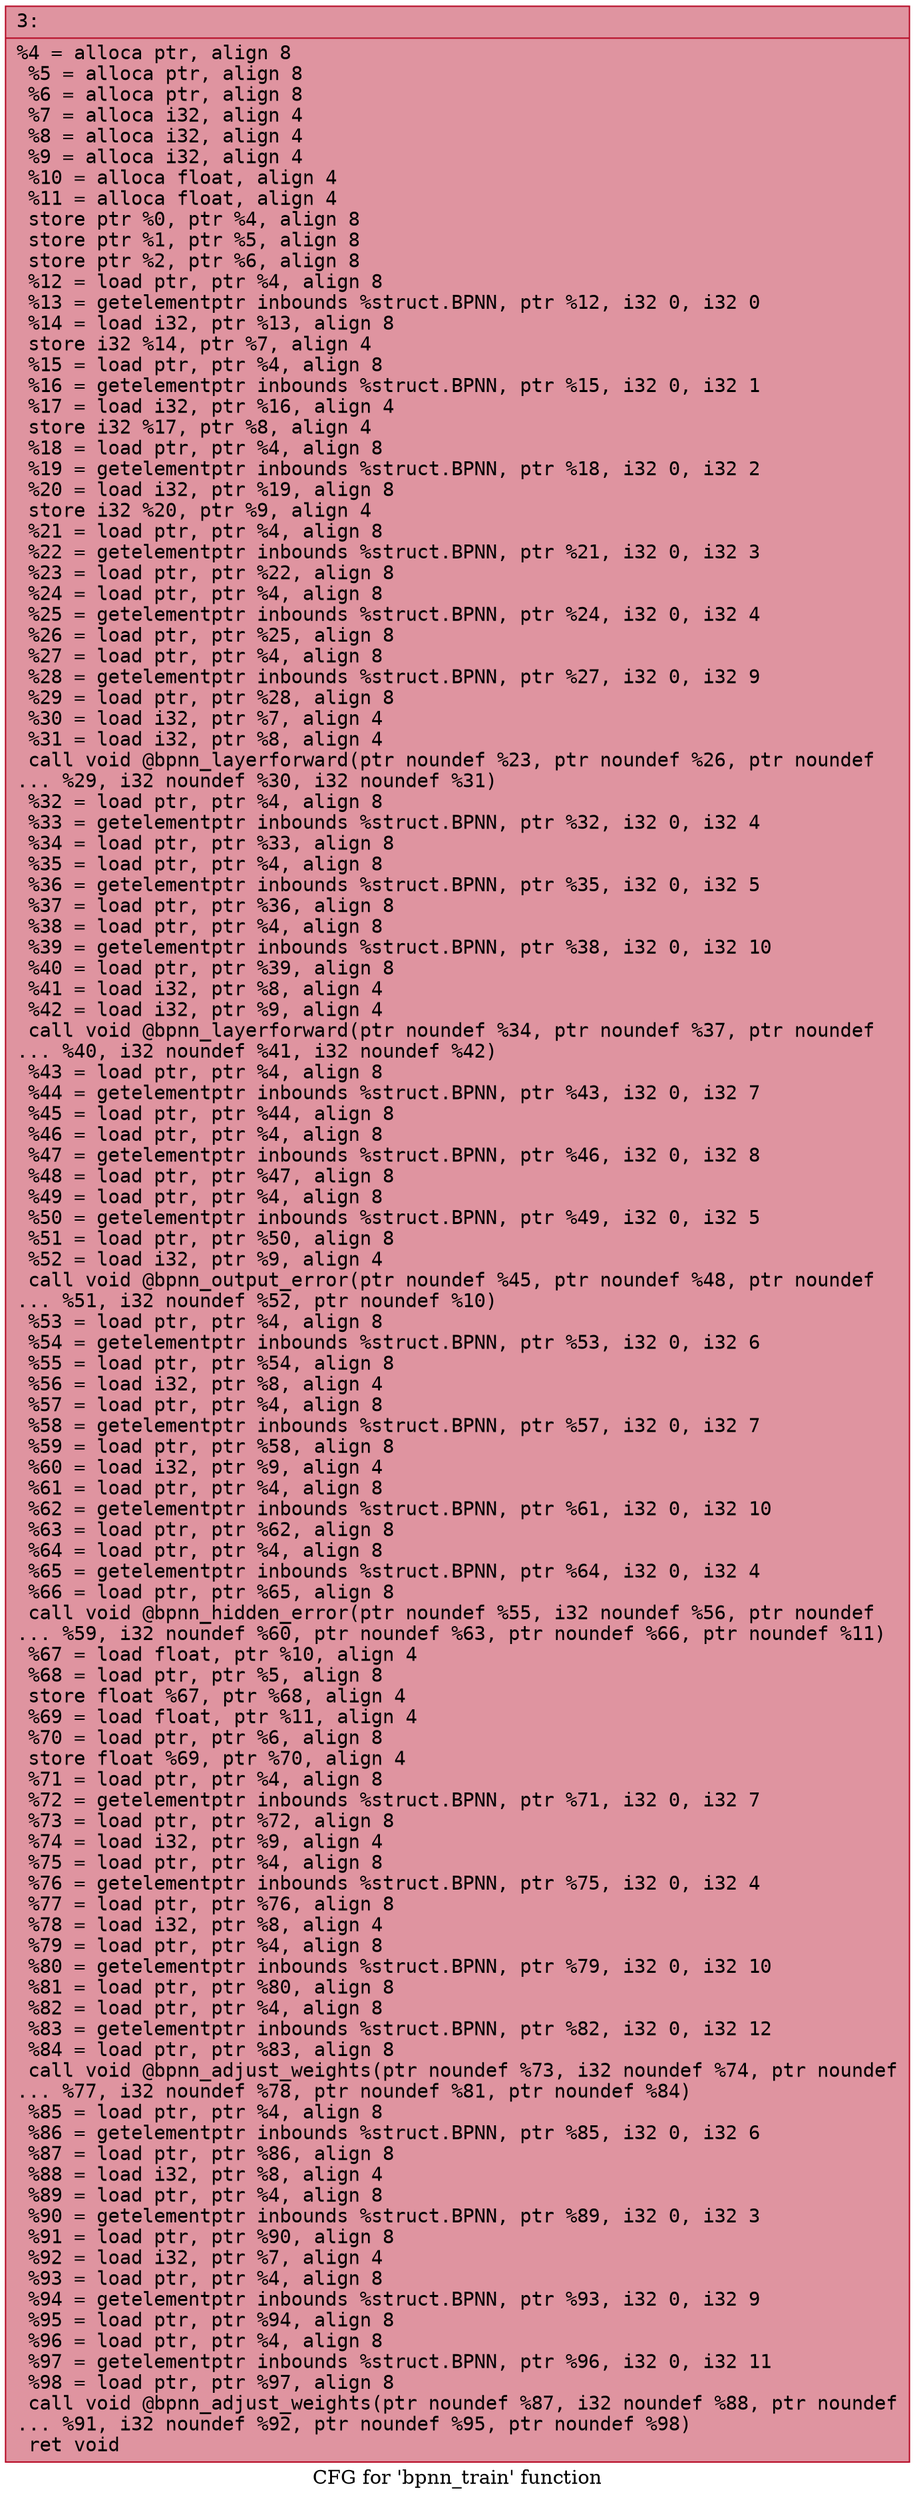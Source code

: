 digraph "CFG for 'bpnn_train' function" {
	label="CFG for 'bpnn_train' function";

	Node0x6000032d81e0 [shape=record,color="#b70d28ff", style=filled, fillcolor="#b70d2870" fontname="Courier",label="{3:\l|  %4 = alloca ptr, align 8\l  %5 = alloca ptr, align 8\l  %6 = alloca ptr, align 8\l  %7 = alloca i32, align 4\l  %8 = alloca i32, align 4\l  %9 = alloca i32, align 4\l  %10 = alloca float, align 4\l  %11 = alloca float, align 4\l  store ptr %0, ptr %4, align 8\l  store ptr %1, ptr %5, align 8\l  store ptr %2, ptr %6, align 8\l  %12 = load ptr, ptr %4, align 8\l  %13 = getelementptr inbounds %struct.BPNN, ptr %12, i32 0, i32 0\l  %14 = load i32, ptr %13, align 8\l  store i32 %14, ptr %7, align 4\l  %15 = load ptr, ptr %4, align 8\l  %16 = getelementptr inbounds %struct.BPNN, ptr %15, i32 0, i32 1\l  %17 = load i32, ptr %16, align 4\l  store i32 %17, ptr %8, align 4\l  %18 = load ptr, ptr %4, align 8\l  %19 = getelementptr inbounds %struct.BPNN, ptr %18, i32 0, i32 2\l  %20 = load i32, ptr %19, align 8\l  store i32 %20, ptr %9, align 4\l  %21 = load ptr, ptr %4, align 8\l  %22 = getelementptr inbounds %struct.BPNN, ptr %21, i32 0, i32 3\l  %23 = load ptr, ptr %22, align 8\l  %24 = load ptr, ptr %4, align 8\l  %25 = getelementptr inbounds %struct.BPNN, ptr %24, i32 0, i32 4\l  %26 = load ptr, ptr %25, align 8\l  %27 = load ptr, ptr %4, align 8\l  %28 = getelementptr inbounds %struct.BPNN, ptr %27, i32 0, i32 9\l  %29 = load ptr, ptr %28, align 8\l  %30 = load i32, ptr %7, align 4\l  %31 = load i32, ptr %8, align 4\l  call void @bpnn_layerforward(ptr noundef %23, ptr noundef %26, ptr noundef\l... %29, i32 noundef %30, i32 noundef %31)\l  %32 = load ptr, ptr %4, align 8\l  %33 = getelementptr inbounds %struct.BPNN, ptr %32, i32 0, i32 4\l  %34 = load ptr, ptr %33, align 8\l  %35 = load ptr, ptr %4, align 8\l  %36 = getelementptr inbounds %struct.BPNN, ptr %35, i32 0, i32 5\l  %37 = load ptr, ptr %36, align 8\l  %38 = load ptr, ptr %4, align 8\l  %39 = getelementptr inbounds %struct.BPNN, ptr %38, i32 0, i32 10\l  %40 = load ptr, ptr %39, align 8\l  %41 = load i32, ptr %8, align 4\l  %42 = load i32, ptr %9, align 4\l  call void @bpnn_layerforward(ptr noundef %34, ptr noundef %37, ptr noundef\l... %40, i32 noundef %41, i32 noundef %42)\l  %43 = load ptr, ptr %4, align 8\l  %44 = getelementptr inbounds %struct.BPNN, ptr %43, i32 0, i32 7\l  %45 = load ptr, ptr %44, align 8\l  %46 = load ptr, ptr %4, align 8\l  %47 = getelementptr inbounds %struct.BPNN, ptr %46, i32 0, i32 8\l  %48 = load ptr, ptr %47, align 8\l  %49 = load ptr, ptr %4, align 8\l  %50 = getelementptr inbounds %struct.BPNN, ptr %49, i32 0, i32 5\l  %51 = load ptr, ptr %50, align 8\l  %52 = load i32, ptr %9, align 4\l  call void @bpnn_output_error(ptr noundef %45, ptr noundef %48, ptr noundef\l... %51, i32 noundef %52, ptr noundef %10)\l  %53 = load ptr, ptr %4, align 8\l  %54 = getelementptr inbounds %struct.BPNN, ptr %53, i32 0, i32 6\l  %55 = load ptr, ptr %54, align 8\l  %56 = load i32, ptr %8, align 4\l  %57 = load ptr, ptr %4, align 8\l  %58 = getelementptr inbounds %struct.BPNN, ptr %57, i32 0, i32 7\l  %59 = load ptr, ptr %58, align 8\l  %60 = load i32, ptr %9, align 4\l  %61 = load ptr, ptr %4, align 8\l  %62 = getelementptr inbounds %struct.BPNN, ptr %61, i32 0, i32 10\l  %63 = load ptr, ptr %62, align 8\l  %64 = load ptr, ptr %4, align 8\l  %65 = getelementptr inbounds %struct.BPNN, ptr %64, i32 0, i32 4\l  %66 = load ptr, ptr %65, align 8\l  call void @bpnn_hidden_error(ptr noundef %55, i32 noundef %56, ptr noundef\l... %59, i32 noundef %60, ptr noundef %63, ptr noundef %66, ptr noundef %11)\l  %67 = load float, ptr %10, align 4\l  %68 = load ptr, ptr %5, align 8\l  store float %67, ptr %68, align 4\l  %69 = load float, ptr %11, align 4\l  %70 = load ptr, ptr %6, align 8\l  store float %69, ptr %70, align 4\l  %71 = load ptr, ptr %4, align 8\l  %72 = getelementptr inbounds %struct.BPNN, ptr %71, i32 0, i32 7\l  %73 = load ptr, ptr %72, align 8\l  %74 = load i32, ptr %9, align 4\l  %75 = load ptr, ptr %4, align 8\l  %76 = getelementptr inbounds %struct.BPNN, ptr %75, i32 0, i32 4\l  %77 = load ptr, ptr %76, align 8\l  %78 = load i32, ptr %8, align 4\l  %79 = load ptr, ptr %4, align 8\l  %80 = getelementptr inbounds %struct.BPNN, ptr %79, i32 0, i32 10\l  %81 = load ptr, ptr %80, align 8\l  %82 = load ptr, ptr %4, align 8\l  %83 = getelementptr inbounds %struct.BPNN, ptr %82, i32 0, i32 12\l  %84 = load ptr, ptr %83, align 8\l  call void @bpnn_adjust_weights(ptr noundef %73, i32 noundef %74, ptr noundef\l... %77, i32 noundef %78, ptr noundef %81, ptr noundef %84)\l  %85 = load ptr, ptr %4, align 8\l  %86 = getelementptr inbounds %struct.BPNN, ptr %85, i32 0, i32 6\l  %87 = load ptr, ptr %86, align 8\l  %88 = load i32, ptr %8, align 4\l  %89 = load ptr, ptr %4, align 8\l  %90 = getelementptr inbounds %struct.BPNN, ptr %89, i32 0, i32 3\l  %91 = load ptr, ptr %90, align 8\l  %92 = load i32, ptr %7, align 4\l  %93 = load ptr, ptr %4, align 8\l  %94 = getelementptr inbounds %struct.BPNN, ptr %93, i32 0, i32 9\l  %95 = load ptr, ptr %94, align 8\l  %96 = load ptr, ptr %4, align 8\l  %97 = getelementptr inbounds %struct.BPNN, ptr %96, i32 0, i32 11\l  %98 = load ptr, ptr %97, align 8\l  call void @bpnn_adjust_weights(ptr noundef %87, i32 noundef %88, ptr noundef\l... %91, i32 noundef %92, ptr noundef %95, ptr noundef %98)\l  ret void\l}"];
}
